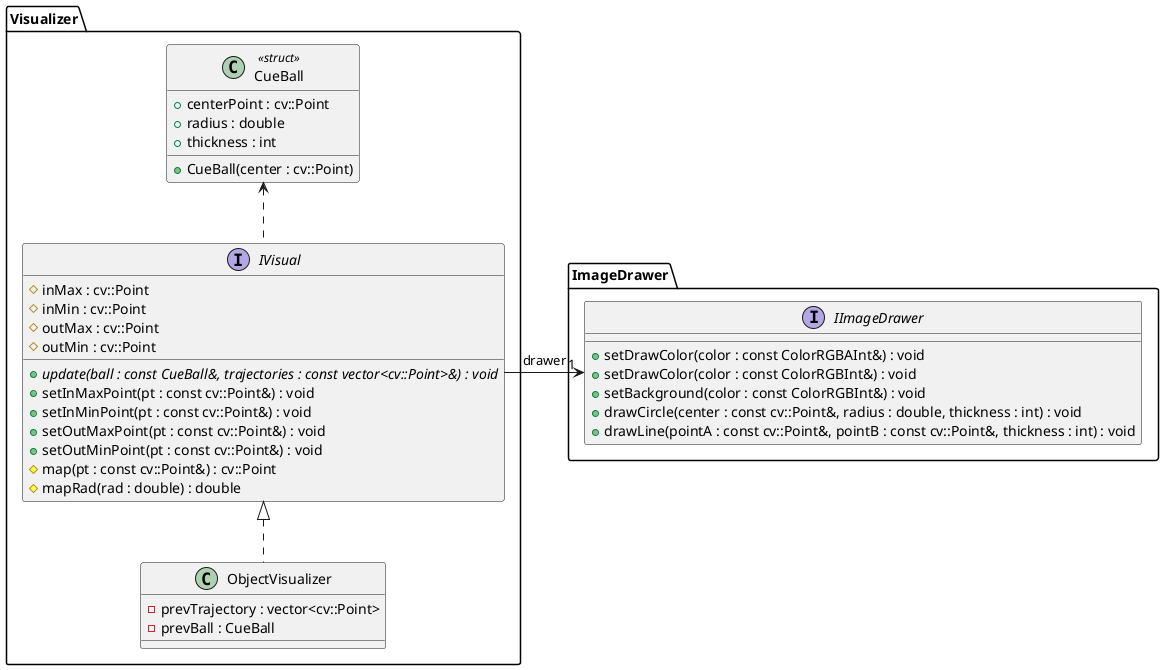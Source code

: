@startuml

package Visualizer
{
    class CueBall <<struct>>
    {
        + centerPoint : cv::Point
        + radius : double
        + thickness : int
        + CueBall(center : cv::Point)
    }

    interface IVisual
    {
        + //update(ball : const CueBall&, trajectories : const vector<cv::Point>&) : void//
        + setInMaxPoint(pt : const cv::Point&) : void
        + setInMinPoint(pt : const cv::Point&) : void
        + setOutMaxPoint(pt : const cv::Point&) : void
        + setOutMinPoint(pt : const cv::Point&) : void
        # map(pt : const cv::Point&) : cv::Point
        # mapRad(rad : double) : double
        # inMax : cv::Point
        # inMin : cv::Point
        # outMax : cv::Point
        # outMin : cv::Point
    }

    class ObjectVisualizer
    {
        - prevTrajectory : vector<cv::Point>
        - prevBall : CueBall
    }
}

package ImageDrawer
{
    interface IImageDrawer
    {
        + setDrawColor(color : const ColorRGBAInt&) : void
        + setDrawColor(color : const ColorRGBInt&) : void
        + setBackground(color : const ColorRGBInt&) : void
        + drawCircle(center : const cv::Point&, radius : double, thickness : int) : void
        + drawLine(pointA : const cv::Point&, pointB : const cv::Point&, thickness : int) : void
    }
}

CueBall <.. IVisual

IVisual <|.. ObjectVisualizer

IVisual -> "1" IImageDrawer : drawer

@enduml